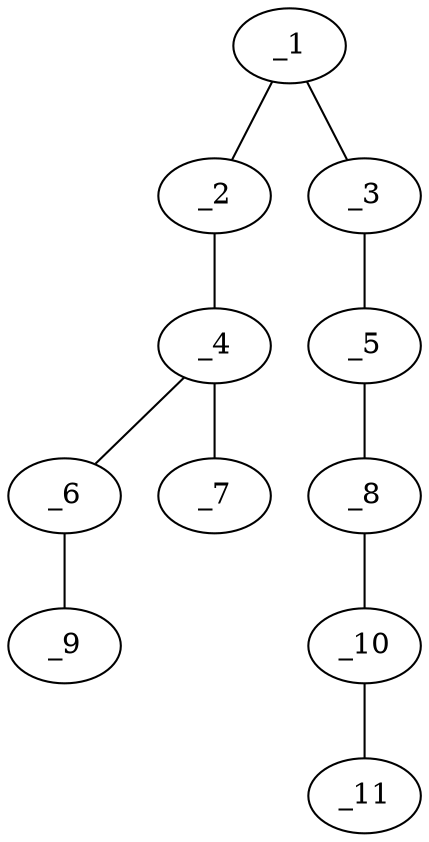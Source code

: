 graph molid294109 {
	_1	 [charge=0,
		chem=2,
		symbol="O  ",
		x="5.4641",
		y="0.25"];
	_2	 [charge=0,
		chem=1,
		symbol="C  ",
		x="4.5981",
		y="0.75"];
	_1 -- _2	 [valence=1];
	_3	 [charge=0,
		chem=1,
		symbol="C  ",
		x="6.3301",
		y="0.75"];
	_1 -- _3	 [valence=1];
	_4	 [charge=0,
		chem=1,
		symbol="C  ",
		x="3.7321",
		y="0.25"];
	_2 -- _4	 [valence=1];
	_5	 [charge=0,
		chem=1,
		symbol="C  ",
		x="7.1962",
		y="0.25"];
	_3 -- _5	 [valence=1];
	_6	 [charge=0,
		chem=2,
		symbol="O  ",
		x="2.866",
		y="0.75"];
	_4 -- _6	 [valence=1];
	_7	 [charge=0,
		chem=2,
		symbol="O  ",
		x="3.7321",
		y="-0.75"];
	_4 -- _7	 [valence=2];
	_8	 [charge=0,
		chem=1,
		symbol="C  ",
		x="8.0622",
		y="0.75"];
	_5 -- _8	 [valence=1];
	_9	 [charge=0,
		chem=1,
		symbol="C  ",
		x=2,
		y="0.25"];
	_6 -- _9	 [valence=1];
	_10	 [charge=0,
		chem=1,
		symbol="C  ",
		x="8.9282",
		y="0.25"];
	_8 -- _10	 [valence=1];
	_11	 [charge=0,
		chem=1,
		symbol="C  ",
		x="9.7942",
		y="0.75"];
	_10 -- _11	 [valence=1];
}
